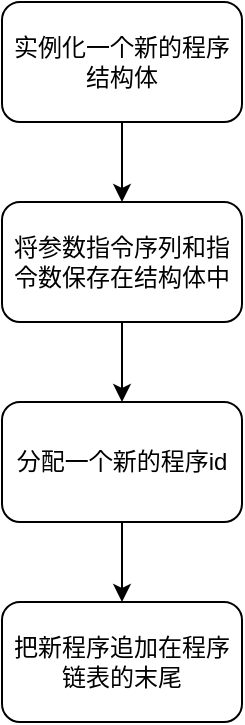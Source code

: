 <mxfile version="14.5.1" type="device"><diagram id="q_gOMAM41MiMBmFn_WEn" name="第 1 页"><mxGraphModel dx="1278" dy="607" grid="1" gridSize="10" guides="1" tooltips="1" connect="1" arrows="1" fold="1" page="1" pageScale="1" pageWidth="850" pageHeight="1100" math="0" shadow="0"><root><mxCell id="0"/><mxCell id="1" parent="0"/><mxCell id="X3hdGcYSGjvDcnHxBySw-5" value="" style="edgeStyle=orthogonalEdgeStyle;rounded=0;orthogonalLoop=1;jettySize=auto;html=1;" edge="1" parent="1" source="X3hdGcYSGjvDcnHxBySw-1" target="X3hdGcYSGjvDcnHxBySw-2"><mxGeometry relative="1" as="geometry"/></mxCell><mxCell id="X3hdGcYSGjvDcnHxBySw-1" value="实例化一个新的程序结构体" style="rounded=1;whiteSpace=wrap;html=1;" vertex="1" parent="1"><mxGeometry x="360" y="60" width="120" height="60" as="geometry"/></mxCell><mxCell id="X3hdGcYSGjvDcnHxBySw-6" value="" style="edgeStyle=orthogonalEdgeStyle;rounded=0;orthogonalLoop=1;jettySize=auto;html=1;" edge="1" parent="1" source="X3hdGcYSGjvDcnHxBySw-2" target="X3hdGcYSGjvDcnHxBySw-3"><mxGeometry relative="1" as="geometry"/></mxCell><mxCell id="X3hdGcYSGjvDcnHxBySw-2" value="将参数指令序列和指令数保存在结构体中" style="rounded=1;whiteSpace=wrap;html=1;" vertex="1" parent="1"><mxGeometry x="360" y="160" width="120" height="60" as="geometry"/></mxCell><mxCell id="X3hdGcYSGjvDcnHxBySw-7" value="" style="edgeStyle=orthogonalEdgeStyle;rounded=0;orthogonalLoop=1;jettySize=auto;html=1;" edge="1" parent="1" source="X3hdGcYSGjvDcnHxBySw-3" target="X3hdGcYSGjvDcnHxBySw-4"><mxGeometry relative="1" as="geometry"/></mxCell><mxCell id="X3hdGcYSGjvDcnHxBySw-3" value="分配一个新的程序id" style="rounded=1;whiteSpace=wrap;html=1;" vertex="1" parent="1"><mxGeometry x="360" y="260" width="120" height="60" as="geometry"/></mxCell><mxCell id="X3hdGcYSGjvDcnHxBySw-4" value="把新程序追加在程序链表的末尾" style="rounded=1;whiteSpace=wrap;html=1;" vertex="1" parent="1"><mxGeometry x="360" y="360" width="120" height="60" as="geometry"/></mxCell></root></mxGraphModel></diagram></mxfile>